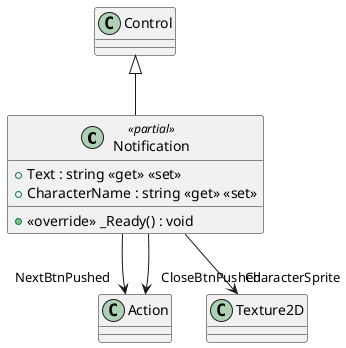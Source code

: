 @startuml
class Notification <<partial>> {
    + Text : string <<get>> <<set>>
    + CharacterName : string <<get>> <<set>>
    + <<override>> _Ready() : void
}
Control <|-- Notification
Notification --> "NextBtnPushed" Action
Notification --> "CloseBtnPushed" Action
Notification --> "CharacterSprite" Texture2D
@enduml
